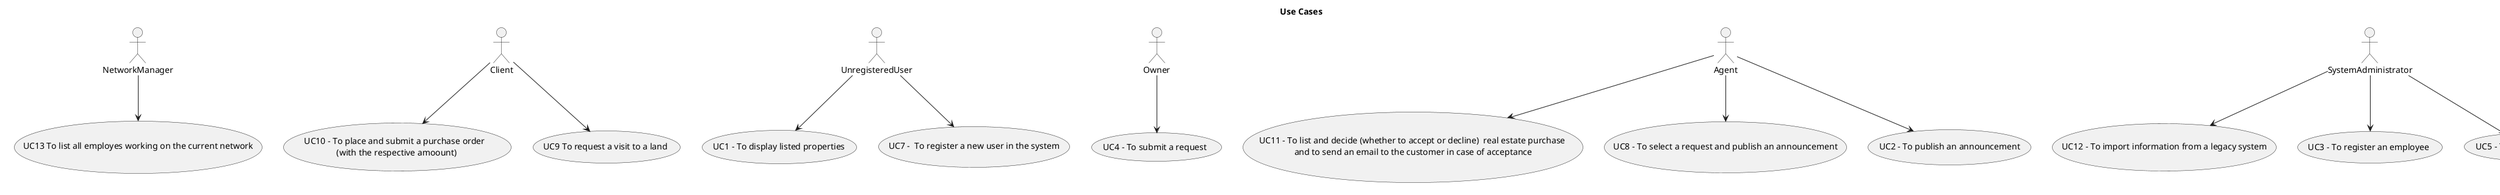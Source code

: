 @startuml
'skinparam monochrome true
skinparam packageStyle rectangle
'skinparam shadowing false

skinparam rectangle{
    BorderColor white
}

'title Use Case Diagram Example

top to bottom direction

rectangle "Use Cases" as usecases{
    usecase "UC13" as UC13
    usecase "UC12 - To import information from a legacy system" as UC12
    SystemAdministrator--> UC12
    usecase "UC11" as UC11
    usecase "UC10" as UC10
    usecase "UC9" as UC9
    usecase "UC8" as UC8
    usecase "UC8 - To select a request and publish an announcement" as UC8
    Agent--> UC8
    usecase "UC4 - To submit a request" as UC4
        Owner --> UC4
        usecase "UC3 - To register an employee" as UC3
        SystemAdministrator --> UC3
        usecase "UC5 - To register a store" as UC5
        SystemAdministrator --> UC5
        usecase "UC2 - To publish an announcement" as UC2
        Agent --> UC2
        usecase "UC1 - To display listed properties" as UC1
        UnregisteredUser --> UC1
        usecase "UC7 -  To register a new user in the system" as UC7
          UnregisteredUser --> UC7

         usecase "UC11 - To list and decide (whether to accept or decline)  real estate purchase \nand to send an email to the customer in case of acceptance" as UC11
             Agent--> UC11

             usecase "UC10 - To place and submit a purchase order \n (with the respective amoount)" as UC10
             Client --> UC10

             usecase "UC9 To request a visit to a land" as UC9
             Client --> UC9
             usecase "UC13 To list all employes working on the current network" as UC13
             NetworkManager --> UC13



 }


@enduml